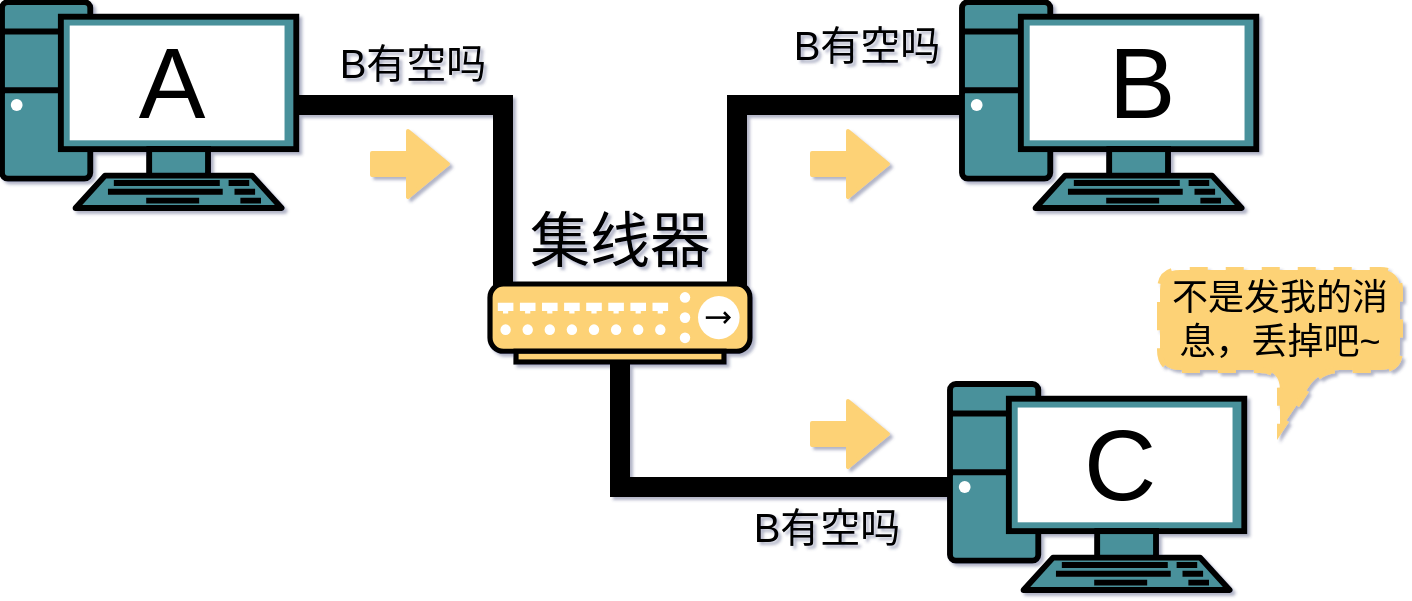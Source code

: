 <mxfile version="14.5.1" type="github"><diagram id="3228e29e-7158-1315-38df-8450db1d8a1d" name="Page-1"><mxGraphModel dx="749" dy="490" grid="1" gridSize="10" guides="1" tooltips="1" connect="1" arrows="1" fold="1" page="1" pageScale="1" pageWidth="800" pageHeight="200" background="#ffffff" math="0" shadow="1"><root><mxCell id="0"/><mxCell id="1" parent="0"/><mxCell id="hxIQwMxnJQ58AHrIh3xL-3" style="edgeStyle=orthogonalEdgeStyle;rounded=0;orthogonalLoop=1;jettySize=auto;html=1;exitX=1;exitY=0.5;exitDx=0;exitDy=0;exitPerimeter=0;strokeWidth=10;endArrow=none;endFill=0;entryX=0.05;entryY=0.05;entryDx=0;entryDy=0;entryPerimeter=0;" parent="1" source="WelgVeyDKxLRvEI-DW8B-16" target="fYc7Ru6buci-YKz5Eo-_-1" edge="1"><mxGeometry relative="1" as="geometry"><mxPoint x="360" y="180" as="targetPoint"/></mxGeometry></mxCell><mxCell id="WelgVeyDKxLRvEI-DW8B-16" value="" style="fontColor=#0066CC;verticalAlign=top;verticalLabelPosition=bottom;labelPosition=center;align=center;html=1;outlineConnect=0;gradientColor=none;gradientDirection=north;strokeWidth=2;shape=mxgraph.networks.pc;fillColor=#4A919B;" parent="1" vertex="1"><mxGeometry x="86.0" y="49" width="147.15" height="103" as="geometry"/></mxCell><mxCell id="fYc7Ru6buci-YKz5Eo-_-2" style="edgeStyle=orthogonalEdgeStyle;rounded=0;orthogonalLoop=1;jettySize=auto;html=1;exitX=0;exitY=0.5;exitDx=0;exitDy=0;exitPerimeter=0;entryX=0.95;entryY=0.05;entryDx=0;entryDy=0;entryPerimeter=0;strokeWidth=10;endArrow=none;endFill=0;" parent="1" source="WelgVeyDKxLRvEI-DW8B-18" target="fYc7Ru6buci-YKz5Eo-_-1" edge="1"><mxGeometry relative="1" as="geometry"/></mxCell><mxCell id="WelgVeyDKxLRvEI-DW8B-18" value="" style="fontColor=#0066CC;verticalAlign=top;verticalLabelPosition=bottom;labelPosition=center;align=center;html=1;outlineConnect=0;gradientColor=none;gradientDirection=north;strokeWidth=2;shape=mxgraph.networks.pc;fillColor=#4A919B;" parent="1" vertex="1"><mxGeometry x="566" y="49" width="147.15" height="103" as="geometry"/></mxCell><mxCell id="hxIQwMxnJQ58AHrIh3xL-1" value="&lt;font style=&quot;font-size: 50px&quot;&gt;A&lt;/font&gt;" style="text;html=1;strokeColor=none;fillColor=none;align=center;verticalAlign=middle;whiteSpace=wrap;rounded=0;" parent="1" vertex="1"><mxGeometry x="151" y="79" width="40" height="20" as="geometry"/></mxCell><mxCell id="hxIQwMxnJQ58AHrIh3xL-2" value="&lt;font style=&quot;font-size: 50px&quot;&gt;B&lt;/font&gt;" style="text;html=1;strokeColor=none;fillColor=none;align=center;verticalAlign=middle;whiteSpace=wrap;rounded=0;" parent="1" vertex="1"><mxGeometry x="636" y="79" width="40" height="20" as="geometry"/></mxCell><mxCell id="fYc7Ru6buci-YKz5Eo-_-3" style="edgeStyle=orthogonalEdgeStyle;rounded=0;orthogonalLoop=1;jettySize=auto;html=1;exitX=0;exitY=0.5;exitDx=0;exitDy=0;exitPerimeter=0;endArrow=none;endFill=0;strokeWidth=10;" parent="1" source="_KJd5dzx4qh3lxpyMWcO-2" target="fYc7Ru6buci-YKz5Eo-_-1" edge="1"><mxGeometry relative="1" as="geometry"/></mxCell><mxCell id="_KJd5dzx4qh3lxpyMWcO-2" value="" style="fontColor=#0066CC;verticalAlign=top;verticalLabelPosition=bottom;labelPosition=center;align=center;html=1;outlineConnect=0;gradientColor=none;gradientDirection=north;strokeWidth=2;shape=mxgraph.networks.pc;fillColor=#4A919B;" parent="1" vertex="1"><mxGeometry x="560" y="240" width="147.15" height="103" as="geometry"/></mxCell><mxCell id="_KJd5dzx4qh3lxpyMWcO-3" value="&lt;span style=&quot;font-size: 50px&quot;&gt;C&lt;br&gt;&lt;/span&gt;" style="text;html=1;strokeColor=none;fillColor=none;align=center;verticalAlign=middle;whiteSpace=wrap;rounded=0;" parent="1" vertex="1"><mxGeometry x="625" y="270" width="40" height="20" as="geometry"/></mxCell><mxCell id="fYc7Ru6buci-YKz5Eo-_-1" value="" style="fontColor=#0066CC;verticalAlign=top;verticalLabelPosition=bottom;labelPosition=center;align=center;html=1;outlineConnect=0;gradientColor=none;gradientDirection=north;strokeWidth=2;shape=mxgraph.networks.hub;fillColor=#FDD276;" parent="1" vertex="1"><mxGeometry x="330" y="190" width="130" height="39" as="geometry"/></mxCell><mxCell id="fYc7Ru6buci-YKz5Eo-_-4" value="&lt;span style=&quot;font-size: 30px&quot;&gt;集线器&lt;/span&gt;" style="text;html=1;strokeColor=none;fillColor=none;align=center;verticalAlign=middle;whiteSpace=wrap;rounded=0;" parent="1" vertex="1"><mxGeometry x="345" y="152" width="100" height="31" as="geometry"/></mxCell><mxCell id="bW8L0aDx1Iclk9FvhG7W-1" value="" style="shape=flexArrow;endArrow=classic;html=1;strokeWidth=2;fillColor=#FDD276;strokeColor=#FDD276;" parent="1" edge="1"><mxGeometry width="50" height="50" relative="1" as="geometry"><mxPoint x="270" y="130" as="sourcePoint"/><mxPoint x="310" y="130" as="targetPoint"/></mxGeometry></mxCell><mxCell id="bW8L0aDx1Iclk9FvhG7W-2" value="&lt;font style=&quot;font-size: 20px&quot;&gt;B有空吗&lt;/font&gt;" style="text;html=1;strokeColor=none;fillColor=none;align=center;verticalAlign=middle;whiteSpace=wrap;rounded=0;" parent="1" vertex="1"><mxGeometry x="233.15" y="58" width="116.85" height="41" as="geometry"/></mxCell><mxCell id="bW8L0aDx1Iclk9FvhG7W-3" value="&lt;font style=&quot;font-size: 20px&quot;&gt;B有空吗&lt;/font&gt;" style="text;html=1;strokeColor=none;fillColor=none;align=center;verticalAlign=middle;whiteSpace=wrap;rounded=0;" parent="1" vertex="1"><mxGeometry x="460" y="49" width="116.85" height="41" as="geometry"/></mxCell><mxCell id="bW8L0aDx1Iclk9FvhG7W-4" value="" style="shape=flexArrow;endArrow=classic;html=1;strokeWidth=2;fillColor=#FDD276;strokeColor=#FDD276;" parent="1" edge="1"><mxGeometry width="50" height="50" relative="1" as="geometry"><mxPoint x="490" y="130" as="sourcePoint"/><mxPoint x="530" y="130" as="targetPoint"/></mxGeometry></mxCell><mxCell id="bW8L0aDx1Iclk9FvhG7W-5" value="&lt;font style=&quot;font-size: 20px&quot;&gt;B有空吗&lt;/font&gt;" style="text;html=1;strokeColor=none;fillColor=none;align=center;verticalAlign=middle;whiteSpace=wrap;rounded=0;" parent="1" vertex="1"><mxGeometry x="440" y="290" width="116.85" height="41" as="geometry"/></mxCell><mxCell id="bW8L0aDx1Iclk9FvhG7W-6" value="" style="shape=flexArrow;endArrow=classic;html=1;strokeWidth=2;strokeColor=#FDD276;fillColor=#FDD276;" parent="1" edge="1"><mxGeometry width="50" height="50" relative="1" as="geometry"><mxPoint x="490" y="265" as="sourcePoint"/><mxPoint x="530" y="265" as="targetPoint"/></mxGeometry></mxCell><mxCell id="bW8L0aDx1Iclk9FvhG7W-7" value="&lt;font style=&quot;font-size: 18px&quot;&gt;不是发我的消息，丢掉吧~&lt;/font&gt;" style="shape=callout;whiteSpace=wrap;html=1;perimeter=calloutPerimeter;fillColor=#FDD276;dashed=1;rounded=1;strokeColor=#FDD276;strokeWidth=3;" parent="1" vertex="1"><mxGeometry x="665" y="183" width="120" height="80" as="geometry"/></mxCell></root></mxGraphModel></diagram></mxfile>